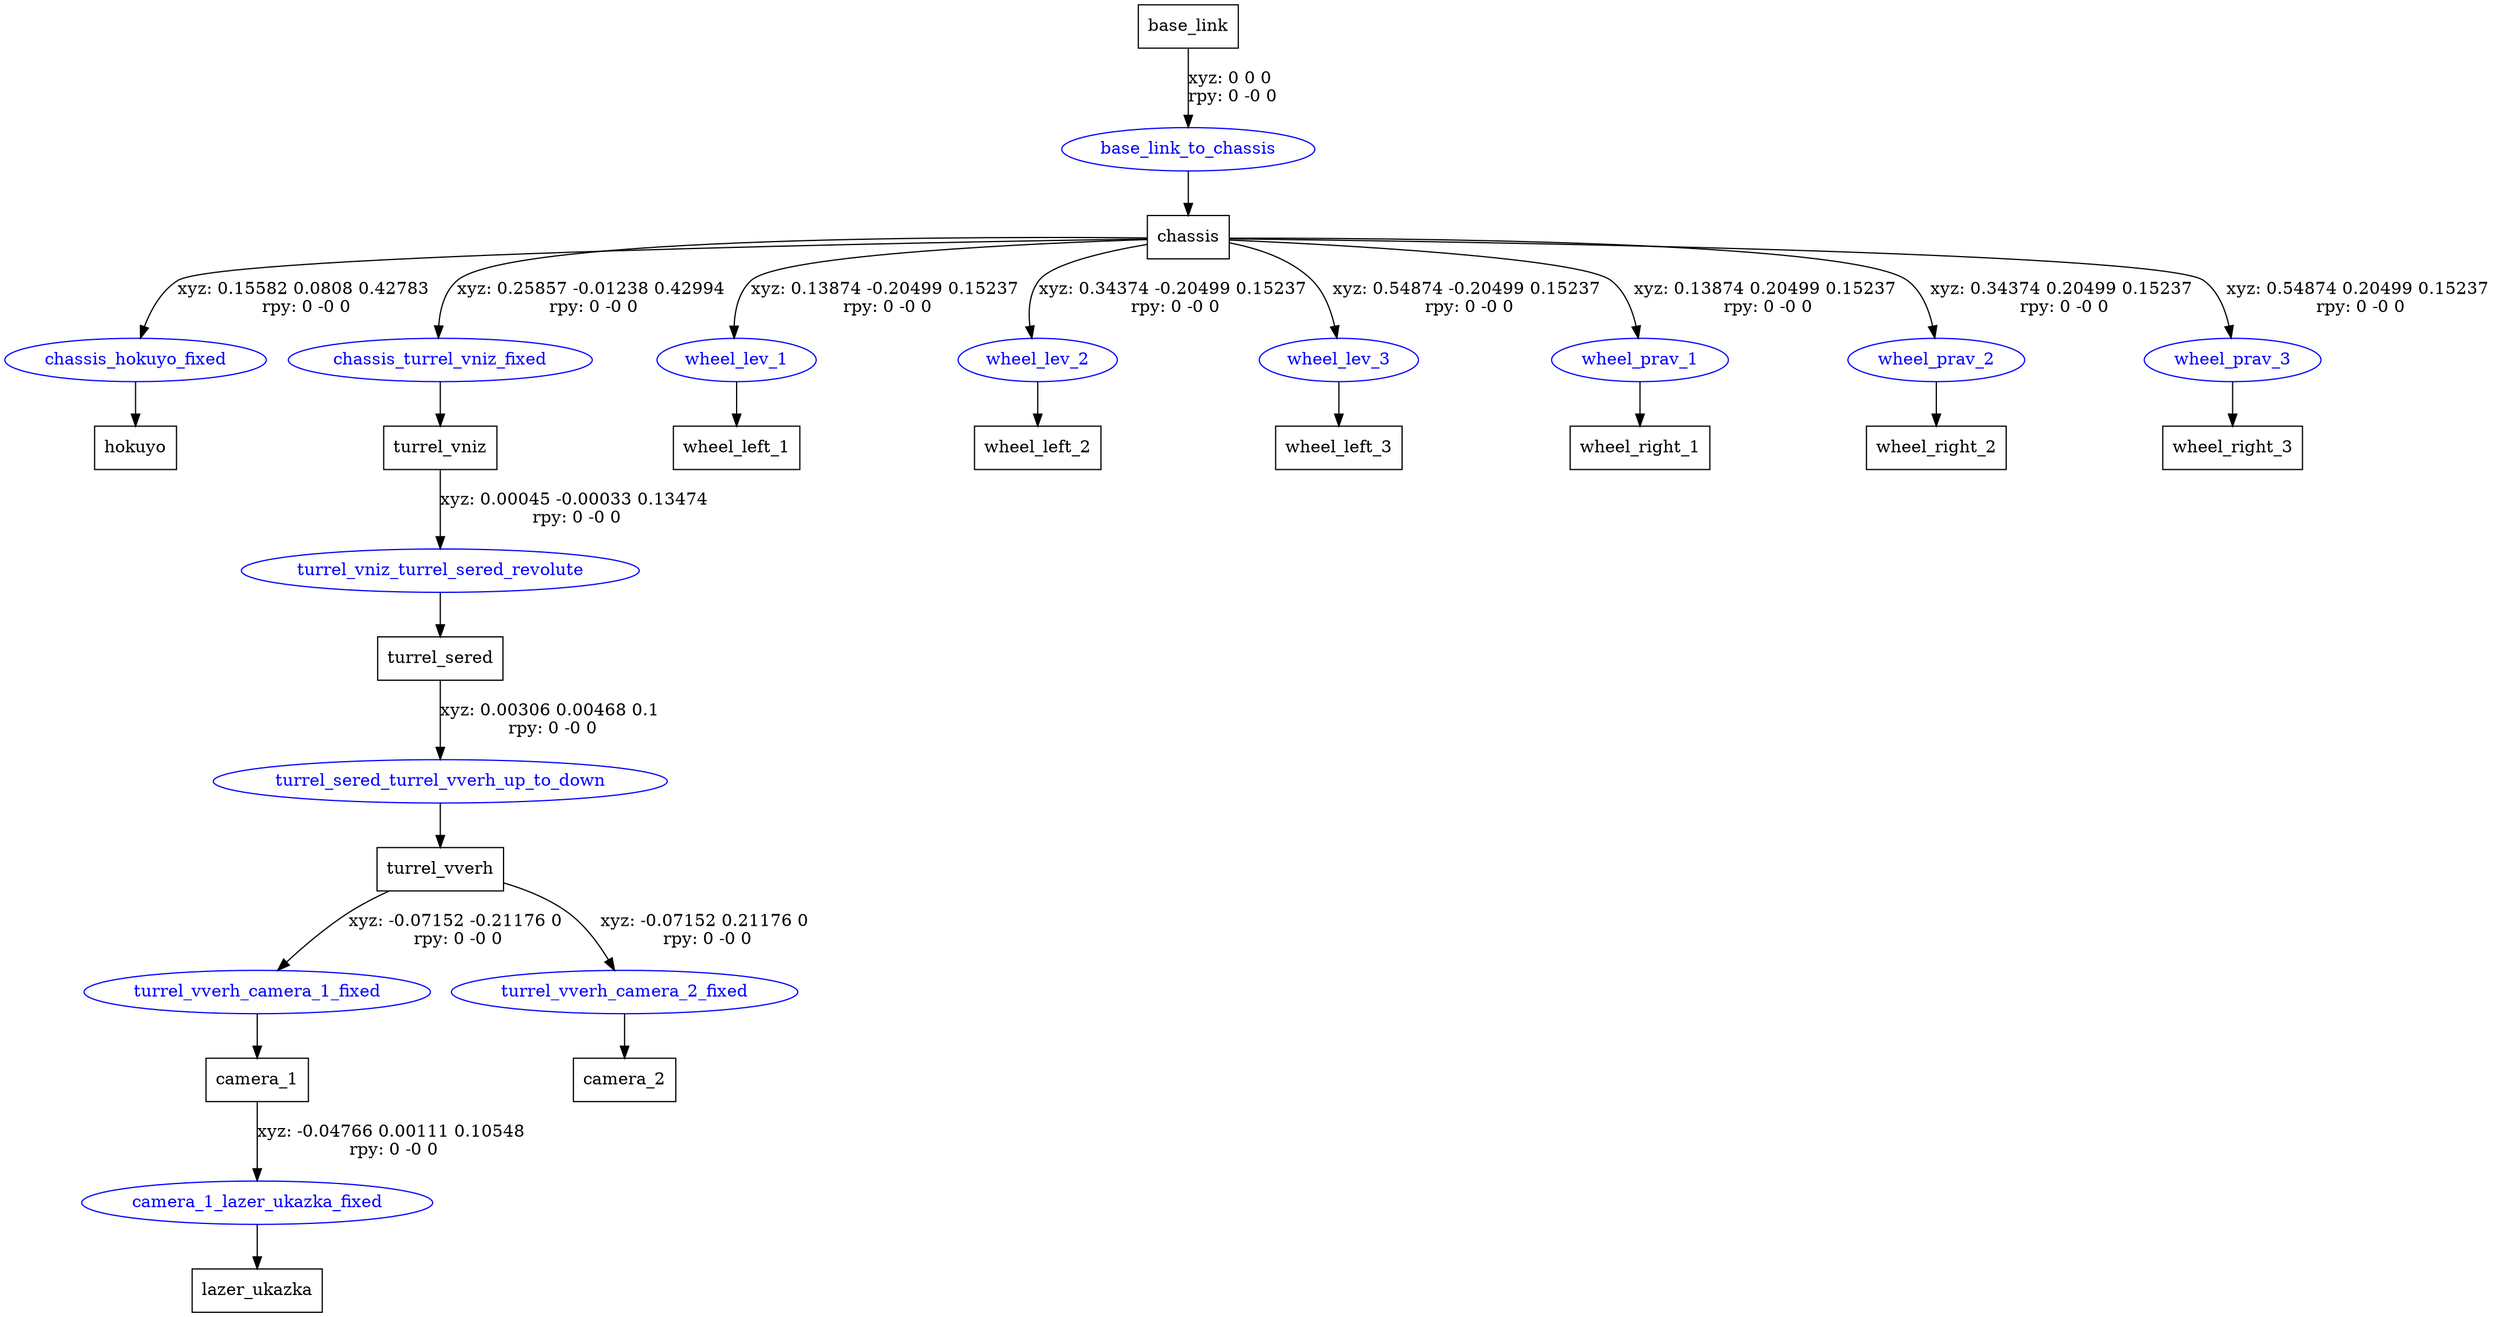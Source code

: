 digraph G {
node [shape=box];
"base_link" [label="base_link"];
"chassis" [label="chassis"];
"hokuyo" [label="hokuyo"];
"turrel_vniz" [label="turrel_vniz"];
"turrel_sered" [label="turrel_sered"];
"turrel_vverh" [label="turrel_vverh"];
"camera_1" [label="camera_1"];
"lazer_ukazka" [label="lazer_ukazka"];
"camera_2" [label="camera_2"];
"wheel_left_1" [label="wheel_left_1"];
"wheel_left_2" [label="wheel_left_2"];
"wheel_left_3" [label="wheel_left_3"];
"wheel_right_1" [label="wheel_right_1"];
"wheel_right_2" [label="wheel_right_2"];
"wheel_right_3" [label="wheel_right_3"];
node [shape=ellipse, color=blue, fontcolor=blue];
"base_link" -> "base_link_to_chassis" [label="xyz: 0 0 0 \nrpy: 0 -0 0"]
"base_link_to_chassis" -> "chassis"
"chassis" -> "chassis_hokuyo_fixed" [label="xyz: 0.15582 0.0808 0.42783 \nrpy: 0 -0 0"]
"chassis_hokuyo_fixed" -> "hokuyo"
"chassis" -> "chassis_turrel_vniz_fixed" [label="xyz: 0.25857 -0.01238 0.42994 \nrpy: 0 -0 0"]
"chassis_turrel_vniz_fixed" -> "turrel_vniz"
"turrel_vniz" -> "turrel_vniz_turrel_sered_revolute" [label="xyz: 0.00045 -0.00033 0.13474 \nrpy: 0 -0 0"]
"turrel_vniz_turrel_sered_revolute" -> "turrel_sered"
"turrel_sered" -> "turrel_sered_turrel_vverh_up_to_down" [label="xyz: 0.00306 0.00468 0.1 \nrpy: 0 -0 0"]
"turrel_sered_turrel_vverh_up_to_down" -> "turrel_vverh"
"turrel_vverh" -> "turrel_vverh_camera_1_fixed" [label="xyz: -0.07152 -0.21176 0 \nrpy: 0 -0 0"]
"turrel_vverh_camera_1_fixed" -> "camera_1"
"camera_1" -> "camera_1_lazer_ukazka_fixed" [label="xyz: -0.04766 0.00111 0.10548 \nrpy: 0 -0 0"]
"camera_1_lazer_ukazka_fixed" -> "lazer_ukazka"
"turrel_vverh" -> "turrel_vverh_camera_2_fixed" [label="xyz: -0.07152 0.21176 0 \nrpy: 0 -0 0"]
"turrel_vverh_camera_2_fixed" -> "camera_2"
"chassis" -> "wheel_lev_1" [label="xyz: 0.13874 -0.20499 0.15237 \nrpy: 0 -0 0"]
"wheel_lev_1" -> "wheel_left_1"
"chassis" -> "wheel_lev_2" [label="xyz: 0.34374 -0.20499 0.15237 \nrpy: 0 -0 0"]
"wheel_lev_2" -> "wheel_left_2"
"chassis" -> "wheel_lev_3" [label="xyz: 0.54874 -0.20499 0.15237 \nrpy: 0 -0 0"]
"wheel_lev_3" -> "wheel_left_3"
"chassis" -> "wheel_prav_1" [label="xyz: 0.13874 0.20499 0.15237 \nrpy: 0 -0 0"]
"wheel_prav_1" -> "wheel_right_1"
"chassis" -> "wheel_prav_2" [label="xyz: 0.34374 0.20499 0.15237 \nrpy: 0 -0 0"]
"wheel_prav_2" -> "wheel_right_2"
"chassis" -> "wheel_prav_3" [label="xyz: 0.54874 0.20499 0.15237 \nrpy: 0 -0 0"]
"wheel_prav_3" -> "wheel_right_3"
}
